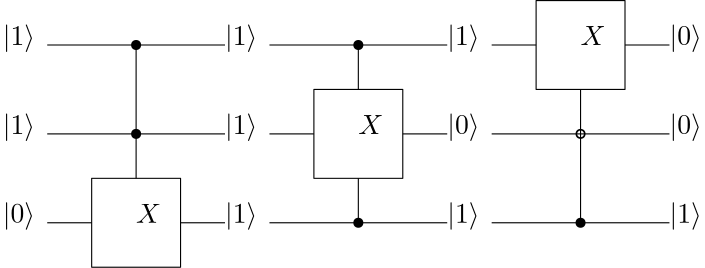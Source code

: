 <?xml version="1.0"?>
<!DOCTYPE ipe SYSTEM "ipe.dtd">
<ipe version="70218" creator="Ipe 7.2.24">
<info created="D:20220306163001" modified="D:20220306163001"/>
<ipestyle name="basic">
<symbol name="arrow/arc(spx)">
<path stroke="sym-stroke" fill="sym-stroke" pen="sym-pen">
0 0 m
-1 0.333 l
-1 -0.333 l
h
</path>
</symbol>
<symbol name="arrow/farc(spx)">
<path stroke="sym-stroke" fill="white" pen="sym-pen">
0 0 m
-1 0.333 l
-1 -0.333 l
h
</path>
</symbol>
<symbol name="arrow/ptarc(spx)">
<path stroke="sym-stroke" fill="sym-stroke" pen="sym-pen">
0 0 m
-1 0.333 l
-0.8 0 l
-1 -0.333 l
h
</path>
</symbol>
<symbol name="arrow/fptarc(spx)">
<path stroke="sym-stroke" fill="white" pen="sym-pen">
0 0 m
-1 0.333 l
-0.8 0 l
-1 -0.333 l
h
</path>
</symbol>
<symbol name="mark/circle(sx)" transformations="translations">
<path fill="sym-stroke">
0.6 0 0 0.6 0 0 e
0.4 0 0 0.4 0 0 e
</path>
</symbol>
<symbol name="mark/disk(sx)" transformations="translations">
<path fill="sym-stroke">
0.6 0 0 0.6 0 0 e
</path>
</symbol>
<symbol name="mark/fdisk(sfx)" transformations="translations">
<group>
<path fill="sym-fill">
0.5 0 0 0.5 0 0 e
</path>
<path fill="sym-stroke" fillrule="eofill">
0.6 0 0 0.6 0 0 e
0.4 0 0 0.4 0 0 e
</path>
</group>
</symbol>
<symbol name="mark/box(sx)" transformations="translations">
<path fill="sym-stroke" fillrule="eofill">
-0.6 -0.6 m
0.6 -0.6 l
0.6 0.6 l
-0.6 0.6 l
h
-0.4 -0.4 m
0.4 -0.4 l
0.4 0.4 l
-0.4 0.4 l
h
</path>
</symbol>
<symbol name="mark/square(sx)" transformations="translations">
<path fill="sym-stroke">
-0.6 -0.6 m
0.6 -0.6 l
0.6 0.6 l
-0.6 0.6 l
h
</path>
</symbol>
<symbol name="mark/fsquare(sfx)" transformations="translations">
<group>
<path fill="sym-fill">
-0.5 -0.5 m
0.5 -0.5 l
0.5 0.5 l
-0.5 0.5 l
h
</path>
<path fill="sym-stroke" fillrule="eofill">
-0.6 -0.6 m
0.6 -0.6 l
0.6 0.6 l
-0.6 0.6 l
h
-0.4 -0.4 m
0.4 -0.4 l
0.4 0.4 l
-0.4 0.4 l
h
</path>
</group>
</symbol>
<symbol name="mark/cross(sx)" transformations="translations">
<group>
<path fill="sym-stroke">
-0.43 -0.57 m
0.57 0.43 l
0.43 0.57 l
-0.57 -0.43 l
h
</path>
<path fill="sym-stroke">
-0.43 0.57 m
0.57 -0.43 l
0.43 -0.57 l
-0.57 0.43 l
h
</path>
</group>
</symbol>
<symbol name="arrow/fnormal(spx)">
<path stroke="sym-stroke" fill="white" pen="sym-pen">
0 0 m
-1 0.333 l
-1 -0.333 l
h
</path>
</symbol>
<symbol name="arrow/pointed(spx)">
<path stroke="sym-stroke" fill="sym-stroke" pen="sym-pen">
0 0 m
-1 0.333 l
-0.8 0 l
-1 -0.333 l
h
</path>
</symbol>
<symbol name="arrow/fpointed(spx)">
<path stroke="sym-stroke" fill="white" pen="sym-pen">
0 0 m
-1 0.333 l
-0.8 0 l
-1 -0.333 l
h
</path>
</symbol>
<symbol name="arrow/linear(spx)">
<path stroke="sym-stroke" pen="sym-pen">
-1 0.333 m
0 0 l
-1 -0.333 l
</path>
</symbol>
<symbol name="arrow/fdouble(spx)">
<path stroke="sym-stroke" fill="white" pen="sym-pen">
0 0 m
-1 0.333 l
-1 -0.333 l
h
-1 0 m
-2 0.333 l
-2 -0.333 l
h
</path>
</symbol>
<symbol name="arrow/double(spx)">
<path stroke="sym-stroke" fill="sym-stroke" pen="sym-pen">
0 0 m
-1 0.333 l
-1 -0.333 l
h
-1 0 m
-2 0.333 l
-2 -0.333 l
h
</path>
</symbol>
<symbol name="arrow/mid-normal(spx)">
<path stroke="sym-stroke" fill="sym-stroke" pen="sym-pen">
0.5 0 m
-0.5 0.333 l
-0.5 -0.333 l
h
</path>
</symbol>
<symbol name="arrow/mid-fnormal(spx)">
<path stroke="sym-stroke" fill="white" pen="sym-pen">
0.5 0 m
-0.5 0.333 l
-0.5 -0.333 l
h
</path>
</symbol>
<symbol name="arrow/mid-pointed(spx)">
<path stroke="sym-stroke" fill="sym-stroke" pen="sym-pen">
0.5 0 m
-0.5 0.333 l
-0.3 0 l
-0.5 -0.333 l
h
</path>
</symbol>
<symbol name="arrow/mid-fpointed(spx)">
<path stroke="sym-stroke" fill="white" pen="sym-pen">
0.5 0 m
-0.5 0.333 l
-0.3 0 l
-0.5 -0.333 l
h
</path>
</symbol>
<symbol name="arrow/mid-double(spx)">
<path stroke="sym-stroke" fill="sym-stroke" pen="sym-pen">
1 0 m
0 0.333 l
0 -0.333 l
h
0 0 m
-1 0.333 l
-1 -0.333 l
h
</path>
</symbol>
<symbol name="arrow/mid-fdouble(spx)">
<path stroke="sym-stroke" fill="white" pen="sym-pen">
1 0 m
0 0.333 l
0 -0.333 l
h
0 0 m
-1 0.333 l
-1 -0.333 l
h
</path>
</symbol>
<anglesize name="22.5 deg" value="22.5"/>
<anglesize name="30 deg" value="30"/>
<anglesize name="45 deg" value="45"/>
<anglesize name="60 deg" value="60"/>
<anglesize name="90 deg" value="90"/>
<arrowsize name="large" value="10"/>
<arrowsize name="small" value="5"/>
<arrowsize name="tiny" value="3"/>
<color name="blue" value="0 0 1"/>
<color name="brown" value="0.647 0.165 0.165"/>
<color name="darkblue" value="0 0 0.545"/>
<color name="darkcyan" value="0 0.545 0.545"/>
<color name="darkgray" value="0.663"/>
<color name="darkgreen" value="0 0.392 0"/>
<color name="darkmagenta" value="0.545 0 0.545"/>
<color name="darkorange" value="1 0.549 0"/>
<color name="darkred" value="0.545 0 0"/>
<color name="gold" value="1 0.843 0"/>
<color name="gray" value="0.745"/>
<color name="green" value="0 1 0"/>
<color name="lightblue" value="0.678 0.847 0.902"/>
<color name="lightcyan" value="0.878 1 1"/>
<color name="lightgray" value="0.827"/>
<color name="lightgreen" value="0.565 0.933 0.565"/>
<color name="lightyellow" value="1 1 0.878"/>
<color name="navy" value="0 0 0.502"/>
<color name="orange" value="1 0.647 0"/>
<color name="pink" value="1 0.753 0.796"/>
<color name="purple" value="0.627 0.125 0.941"/>
<color name="red" value="1 0 0"/>
<color name="seagreen" value="0.18 0.545 0.341"/>
<color name="turquoise" value="0.251 0.878 0.816"/>
<color name="violet" value="0.933 0.51 0.933"/>
<color name="yellow" value="1 1 0"/>
<dashstyle name="dash dot dotted" value="[4 2 1 2 1 2] 0"/>
<dashstyle name="dash dotted" value="[4 2 1 2] 0"/>
<dashstyle name="dashed" value="[4] 0"/>
<dashstyle name="dotted" value="[1 3] 0"/>
<gridsize name="10 pts (~3.5 mm)" value="10"/>
<gridsize name="14 pts (~5 mm)" value="14"/>
<gridsize name="16 pts (~6 mm)" value="16"/>
<gridsize name="20 pts (~7 mm)" value="20"/>
<gridsize name="28 pts (~10 mm)" value="28"/>
<gridsize name="32 pts (~12 mm)" value="32"/>
<gridsize name="4 pts" value="4"/>
<gridsize name="56 pts (~20 mm)" value="56"/>
<gridsize name="8 pts (~3 mm)" value="8"/>
<opacity name="10%" value="0.1"/>
<opacity name="30%" value="0.3"/>
<opacity name="50%" value="0.5"/>
<opacity name="75%" value="0.75"/>
<pen name="fat" value="1.2"/>
<pen name="heavier" value="0.8"/>
<pen name="ultrafat" value="2"/>
<symbolsize name="large" value="5"/>
<symbolsize name="small" value="2"/>
<symbolsize name="tiny" value="1.1"/>
<textsize name="Huge" value="\Huge"/>
<textsize name="LARGE" value="\LARGE"/>
<textsize name="Large" value="\Large"/>
<textsize name="footnote" value="\footnotesize"/>
<textsize name="huge" value="\huge"/>
<textsize name="large" value="\large"/>
<textsize name="small" value="\small"/>
<textsize name="tiny" value="\tiny"/>
<textstyle name="center" begin="\begin{center}" end="\end{center}"/>
<textstyle name="item" begin="\begin{itemize}\item{}" end="\end{itemize}"/>
<textstyle name="itemize" begin="\begin{itemize}" end="\end{itemize}"/>
<tiling name="falling" angle="-60" step="4" width="1"/>
<tiling name="rising" angle="30" step="4" width="1"/>
</ipestyle>
<page>
<layer name="alpha"/>
<view layers="alpha" active="alpha"/>
<text layer="alpha" matrix="1 0 0 1 0 -64" transformations="translations" pos="32 768" stroke="black" type="label" width="11.623" height="7.473" depth="2.49" valign="baseline" style="math">|0\rangle</text>
<text transformations="translations" pos="32 736" stroke="black" type="label" width="11.623" height="7.473" depth="2.49" valign="baseline" style="math">|1\rangle</text>
<text matrix="1 0 0 1 0 64" transformations="translations" pos="32 704" stroke="black" type="label" width="11.623" height="7.473" depth="2.49" valign="baseline" style="math">|1\rangle</text>
<path stroke="black">
48 704 m
64 704 l
</path>
<path stroke="black">
64 720 m
64 688 l
96 688 l
96 720 l
h
</path>
<text transformations="translations" pos="80 704" stroke="black" type="label" width="9.036" height="6.808" depth="0" valign="baseline" style="math">X</text>
<path stroke="black">
96 704 m
112 704 l
</path>
<path stroke="black">
80 720 m
80 768 l
</path>
<path stroke="black">
48 736 m
112 736 l
112 736 l
</path>
<path stroke="black">
48 768 m
112 768 l
</path>
<use name="mark/disk(sx)" pos="80 736" size="normal" stroke="black"/>
<use name="mark/disk(sx)" pos="80 768" size="normal" stroke="black"/>
<text transformations="translations" pos="112 704" stroke="black" type="label" width="11.623" height="7.473" depth="2.49" valign="baseline" style="math">|1\rangle</text>
<text transformations="translations" pos="112 736" stroke="black" type="label" width="11.623" height="7.473" depth="2.49" valign="baseline" style="math">|1\rangle</text>
<text transformations="translations" pos="112 768" stroke="black" type="label" width="11.623" height="7.473" depth="2.49" valign="baseline" style="math">|1\rangle</text>
<path stroke="black">
144 752 m
144 720 l
176 720 l
176 752 l
h
</path>
<text transformations="translations" pos="160 736" stroke="black" type="label" width="9.036" height="6.808" depth="0" valign="baseline" style="math">X</text>
<use name="mark/disk(sx)" pos="160 704" size="normal" stroke="black"/>
<use name="mark/disk(sx)" pos="160 768" size="normal" stroke="black"/>
<path stroke="black">
128 768 m
192 768 l
192 768 l
</path>
<path stroke="black">
160 768 m
160 752 l
</path>
<path stroke="black">
160 720 m
160 704 l
</path>
<path stroke="black">
128 736 m
144 736 l
</path>
<path stroke="black">
128 704 m
192 704 l
</path>
<path stroke="black">
176 736 m
192 736 l
</path>
<text transformations="translations" pos="192 704" stroke="black" type="label" width="11.623" height="7.473" depth="2.49" valign="baseline" style="math">|1\rangle</text>
<text transformations="translations" pos="192 736" stroke="black" type="label" width="11.623" height="7.473" depth="2.49" valign="baseline" style="math">|0\rangle</text>
<text transformations="translations" pos="192 768" stroke="black" type="label" width="11.623" height="7.473" depth="2.49" valign="baseline" style="math">|1\rangle</text>
<path stroke="black">
208 768 m
224 768 l
</path>
<path stroke="black">
224 784 m
224 752 l
256 752 l
256 784 l
h
</path>
<path stroke="black">
208 736 m
272 736 l
</path>
<path stroke="black">
208 704 m
272 704 l
</path>
<path stroke="black">
256 768 m
272 768 l
</path>
<path stroke="black">
240 752 m
240 704 l
</path>
<use name="mark/circle(sx)" pos="240 736" size="normal" stroke="black"/>
<use name="mark/disk(sx)" pos="240 704" size="normal" stroke="black"/>
<text transformations="translations" pos="240 768" stroke="black" type="label" width="9.036" height="6.808" depth="0" valign="baseline" style="math">X</text>
<text transformations="translations" pos="272 768" stroke="black" type="label" width="11.623" height="7.473" depth="2.49" valign="baseline" style="math">|0\rangle</text>
<text transformations="translations" pos="272 736" stroke="black" type="label" width="11.623" height="7.473" depth="2.49" valign="baseline" style="math">|0\rangle</text>
<text transformations="translations" pos="272 704" stroke="black" type="label" width="11.623" height="7.473" depth="2.49" valign="baseline" style="math">|1\rangle</text>
</page>
</ipe>
